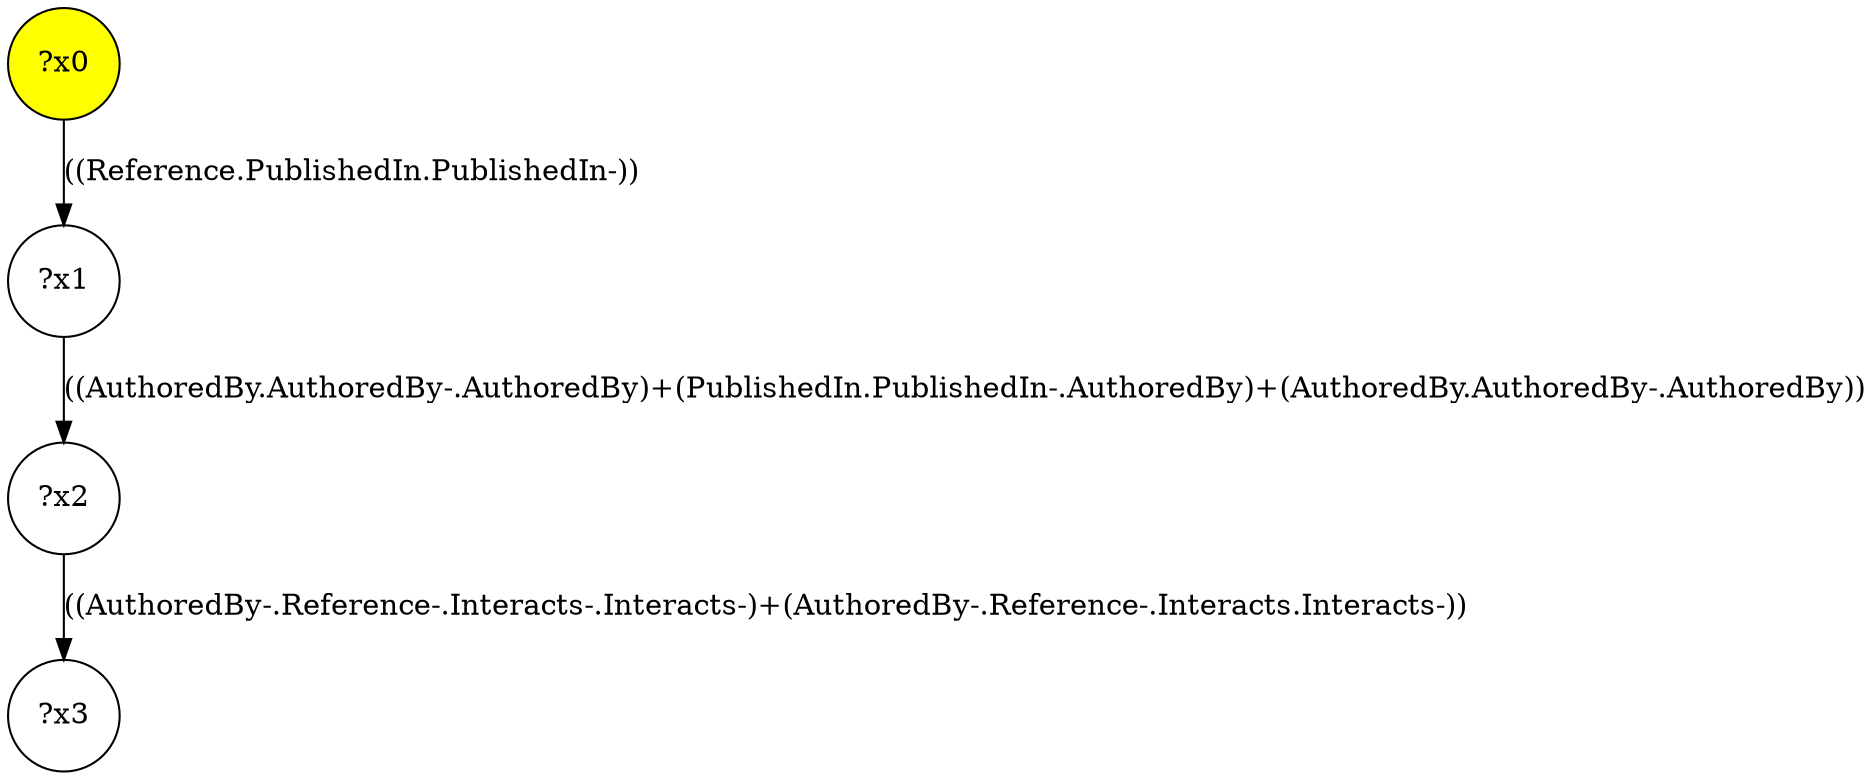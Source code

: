 digraph g {
	x0 [fillcolor="yellow", style="filled," shape=circle, label="?x0"];
	x1 [shape=circle, label="?x1"];
	x0 -> x1 [label="((Reference.PublishedIn.PublishedIn-))"];
	x2 [shape=circle, label="?x2"];
	x1 -> x2 [label="((AuthoredBy.AuthoredBy-.AuthoredBy)+(PublishedIn.PublishedIn-.AuthoredBy)+(AuthoredBy.AuthoredBy-.AuthoredBy))"];
	x3 [shape=circle, label="?x3"];
	x2 -> x3 [label="((AuthoredBy-.Reference-.Interacts-.Interacts-)+(AuthoredBy-.Reference-.Interacts.Interacts-))"];
}
